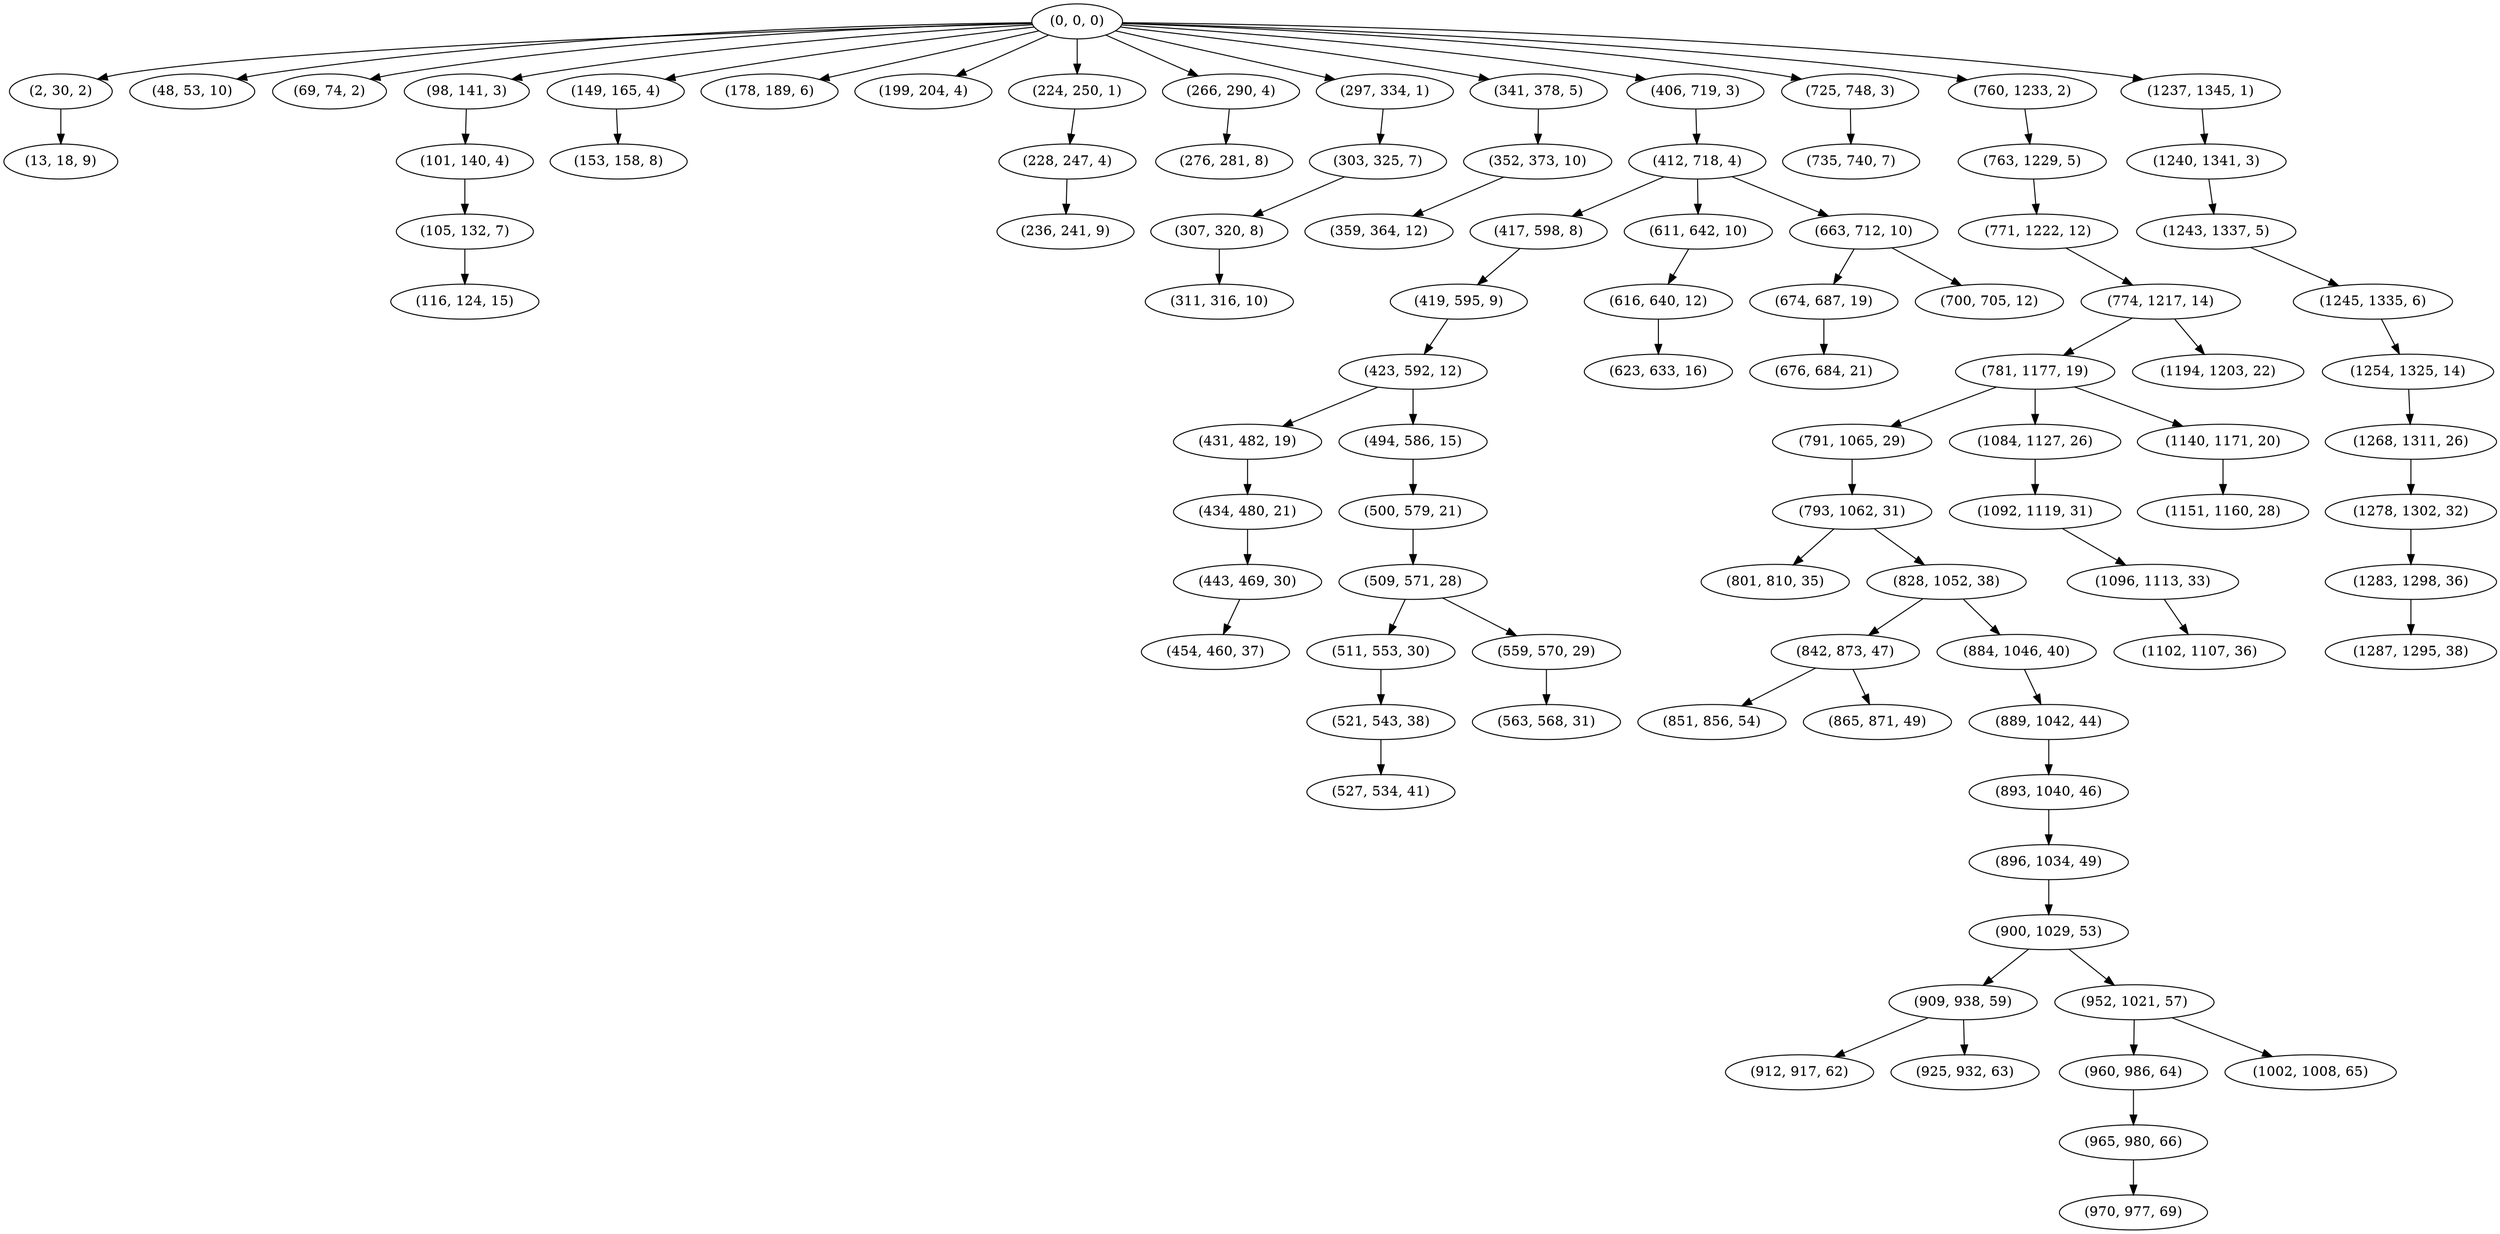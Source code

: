 digraph tree {
    "(0, 0, 0)";
    "(2, 30, 2)";
    "(13, 18, 9)";
    "(48, 53, 10)";
    "(69, 74, 2)";
    "(98, 141, 3)";
    "(101, 140, 4)";
    "(105, 132, 7)";
    "(116, 124, 15)";
    "(149, 165, 4)";
    "(153, 158, 8)";
    "(178, 189, 6)";
    "(199, 204, 4)";
    "(224, 250, 1)";
    "(228, 247, 4)";
    "(236, 241, 9)";
    "(266, 290, 4)";
    "(276, 281, 8)";
    "(297, 334, 1)";
    "(303, 325, 7)";
    "(307, 320, 8)";
    "(311, 316, 10)";
    "(341, 378, 5)";
    "(352, 373, 10)";
    "(359, 364, 12)";
    "(406, 719, 3)";
    "(412, 718, 4)";
    "(417, 598, 8)";
    "(419, 595, 9)";
    "(423, 592, 12)";
    "(431, 482, 19)";
    "(434, 480, 21)";
    "(443, 469, 30)";
    "(454, 460, 37)";
    "(494, 586, 15)";
    "(500, 579, 21)";
    "(509, 571, 28)";
    "(511, 553, 30)";
    "(521, 543, 38)";
    "(527, 534, 41)";
    "(559, 570, 29)";
    "(563, 568, 31)";
    "(611, 642, 10)";
    "(616, 640, 12)";
    "(623, 633, 16)";
    "(663, 712, 10)";
    "(674, 687, 19)";
    "(676, 684, 21)";
    "(700, 705, 12)";
    "(725, 748, 3)";
    "(735, 740, 7)";
    "(760, 1233, 2)";
    "(763, 1229, 5)";
    "(771, 1222, 12)";
    "(774, 1217, 14)";
    "(781, 1177, 19)";
    "(791, 1065, 29)";
    "(793, 1062, 31)";
    "(801, 810, 35)";
    "(828, 1052, 38)";
    "(842, 873, 47)";
    "(851, 856, 54)";
    "(865, 871, 49)";
    "(884, 1046, 40)";
    "(889, 1042, 44)";
    "(893, 1040, 46)";
    "(896, 1034, 49)";
    "(900, 1029, 53)";
    "(909, 938, 59)";
    "(912, 917, 62)";
    "(925, 932, 63)";
    "(952, 1021, 57)";
    "(960, 986, 64)";
    "(965, 980, 66)";
    "(970, 977, 69)";
    "(1002, 1008, 65)";
    "(1084, 1127, 26)";
    "(1092, 1119, 31)";
    "(1096, 1113, 33)";
    "(1102, 1107, 36)";
    "(1140, 1171, 20)";
    "(1151, 1160, 28)";
    "(1194, 1203, 22)";
    "(1237, 1345, 1)";
    "(1240, 1341, 3)";
    "(1243, 1337, 5)";
    "(1245, 1335, 6)";
    "(1254, 1325, 14)";
    "(1268, 1311, 26)";
    "(1278, 1302, 32)";
    "(1283, 1298, 36)";
    "(1287, 1295, 38)";
    "(0, 0, 0)" -> "(2, 30, 2)";
    "(0, 0, 0)" -> "(48, 53, 10)";
    "(0, 0, 0)" -> "(69, 74, 2)";
    "(0, 0, 0)" -> "(98, 141, 3)";
    "(0, 0, 0)" -> "(149, 165, 4)";
    "(0, 0, 0)" -> "(178, 189, 6)";
    "(0, 0, 0)" -> "(199, 204, 4)";
    "(0, 0, 0)" -> "(224, 250, 1)";
    "(0, 0, 0)" -> "(266, 290, 4)";
    "(0, 0, 0)" -> "(297, 334, 1)";
    "(0, 0, 0)" -> "(341, 378, 5)";
    "(0, 0, 0)" -> "(406, 719, 3)";
    "(0, 0, 0)" -> "(725, 748, 3)";
    "(0, 0, 0)" -> "(760, 1233, 2)";
    "(0, 0, 0)" -> "(1237, 1345, 1)";
    "(2, 30, 2)" -> "(13, 18, 9)";
    "(98, 141, 3)" -> "(101, 140, 4)";
    "(101, 140, 4)" -> "(105, 132, 7)";
    "(105, 132, 7)" -> "(116, 124, 15)";
    "(149, 165, 4)" -> "(153, 158, 8)";
    "(224, 250, 1)" -> "(228, 247, 4)";
    "(228, 247, 4)" -> "(236, 241, 9)";
    "(266, 290, 4)" -> "(276, 281, 8)";
    "(297, 334, 1)" -> "(303, 325, 7)";
    "(303, 325, 7)" -> "(307, 320, 8)";
    "(307, 320, 8)" -> "(311, 316, 10)";
    "(341, 378, 5)" -> "(352, 373, 10)";
    "(352, 373, 10)" -> "(359, 364, 12)";
    "(406, 719, 3)" -> "(412, 718, 4)";
    "(412, 718, 4)" -> "(417, 598, 8)";
    "(412, 718, 4)" -> "(611, 642, 10)";
    "(412, 718, 4)" -> "(663, 712, 10)";
    "(417, 598, 8)" -> "(419, 595, 9)";
    "(419, 595, 9)" -> "(423, 592, 12)";
    "(423, 592, 12)" -> "(431, 482, 19)";
    "(423, 592, 12)" -> "(494, 586, 15)";
    "(431, 482, 19)" -> "(434, 480, 21)";
    "(434, 480, 21)" -> "(443, 469, 30)";
    "(443, 469, 30)" -> "(454, 460, 37)";
    "(494, 586, 15)" -> "(500, 579, 21)";
    "(500, 579, 21)" -> "(509, 571, 28)";
    "(509, 571, 28)" -> "(511, 553, 30)";
    "(509, 571, 28)" -> "(559, 570, 29)";
    "(511, 553, 30)" -> "(521, 543, 38)";
    "(521, 543, 38)" -> "(527, 534, 41)";
    "(559, 570, 29)" -> "(563, 568, 31)";
    "(611, 642, 10)" -> "(616, 640, 12)";
    "(616, 640, 12)" -> "(623, 633, 16)";
    "(663, 712, 10)" -> "(674, 687, 19)";
    "(663, 712, 10)" -> "(700, 705, 12)";
    "(674, 687, 19)" -> "(676, 684, 21)";
    "(725, 748, 3)" -> "(735, 740, 7)";
    "(760, 1233, 2)" -> "(763, 1229, 5)";
    "(763, 1229, 5)" -> "(771, 1222, 12)";
    "(771, 1222, 12)" -> "(774, 1217, 14)";
    "(774, 1217, 14)" -> "(781, 1177, 19)";
    "(774, 1217, 14)" -> "(1194, 1203, 22)";
    "(781, 1177, 19)" -> "(791, 1065, 29)";
    "(781, 1177, 19)" -> "(1084, 1127, 26)";
    "(781, 1177, 19)" -> "(1140, 1171, 20)";
    "(791, 1065, 29)" -> "(793, 1062, 31)";
    "(793, 1062, 31)" -> "(801, 810, 35)";
    "(793, 1062, 31)" -> "(828, 1052, 38)";
    "(828, 1052, 38)" -> "(842, 873, 47)";
    "(828, 1052, 38)" -> "(884, 1046, 40)";
    "(842, 873, 47)" -> "(851, 856, 54)";
    "(842, 873, 47)" -> "(865, 871, 49)";
    "(884, 1046, 40)" -> "(889, 1042, 44)";
    "(889, 1042, 44)" -> "(893, 1040, 46)";
    "(893, 1040, 46)" -> "(896, 1034, 49)";
    "(896, 1034, 49)" -> "(900, 1029, 53)";
    "(900, 1029, 53)" -> "(909, 938, 59)";
    "(900, 1029, 53)" -> "(952, 1021, 57)";
    "(909, 938, 59)" -> "(912, 917, 62)";
    "(909, 938, 59)" -> "(925, 932, 63)";
    "(952, 1021, 57)" -> "(960, 986, 64)";
    "(952, 1021, 57)" -> "(1002, 1008, 65)";
    "(960, 986, 64)" -> "(965, 980, 66)";
    "(965, 980, 66)" -> "(970, 977, 69)";
    "(1084, 1127, 26)" -> "(1092, 1119, 31)";
    "(1092, 1119, 31)" -> "(1096, 1113, 33)";
    "(1096, 1113, 33)" -> "(1102, 1107, 36)";
    "(1140, 1171, 20)" -> "(1151, 1160, 28)";
    "(1237, 1345, 1)" -> "(1240, 1341, 3)";
    "(1240, 1341, 3)" -> "(1243, 1337, 5)";
    "(1243, 1337, 5)" -> "(1245, 1335, 6)";
    "(1245, 1335, 6)" -> "(1254, 1325, 14)";
    "(1254, 1325, 14)" -> "(1268, 1311, 26)";
    "(1268, 1311, 26)" -> "(1278, 1302, 32)";
    "(1278, 1302, 32)" -> "(1283, 1298, 36)";
    "(1283, 1298, 36)" -> "(1287, 1295, 38)";
}
